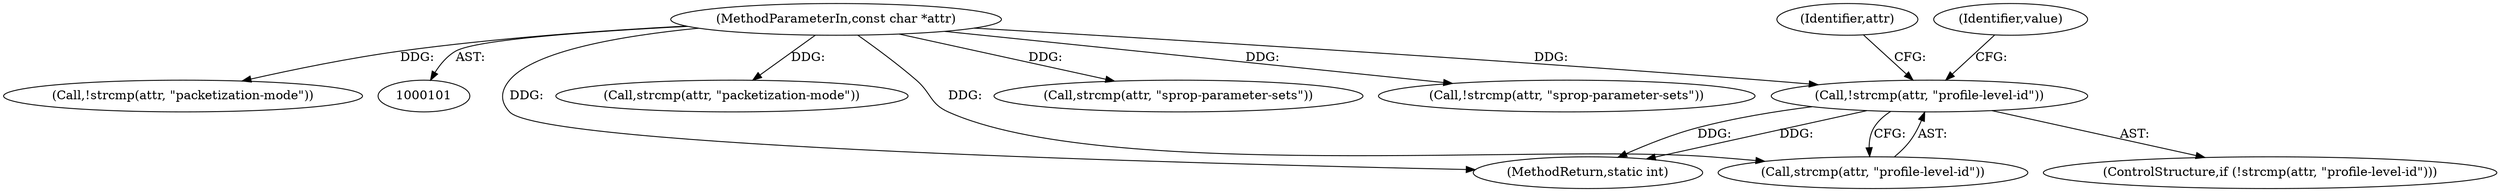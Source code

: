 digraph "0_FFmpeg_c42a1388a6d1bfd8001bf6a4241d8ca27e49326d@API" {
"1000144" [label="(Call,!strcmp(attr, \"profile-level-id\"))"];
"1000105" [label="(MethodParameterIn,const char *attr)"];
"1000219" [label="(MethodReturn,static int)"];
"1000145" [label="(Call,strcmp(attr, \"profile-level-id\"))"];
"1000116" [label="(Call,strcmp(attr, \"packetization-mode\"))"];
"1000161" [label="(Call,strcmp(attr, \"sprop-parameter-sets\"))"];
"1000160" [label="(Call,!strcmp(attr, \"sprop-parameter-sets\"))"];
"1000144" [label="(Call,!strcmp(attr, \"profile-level-id\"))"];
"1000105" [label="(MethodParameterIn,const char *attr)"];
"1000152" [label="(Identifier,value)"];
"1000115" [label="(Call,!strcmp(attr, \"packetization-mode\"))"];
"1000143" [label="(ControlStructure,if (!strcmp(attr, \"profile-level-id\")))"];
"1000162" [label="(Identifier,attr)"];
"1000144" -> "1000143"  [label="AST: "];
"1000144" -> "1000145"  [label="CFG: "];
"1000145" -> "1000144"  [label="AST: "];
"1000152" -> "1000144"  [label="CFG: "];
"1000162" -> "1000144"  [label="CFG: "];
"1000144" -> "1000219"  [label="DDG: "];
"1000144" -> "1000219"  [label="DDG: "];
"1000105" -> "1000144"  [label="DDG: "];
"1000105" -> "1000101"  [label="AST: "];
"1000105" -> "1000219"  [label="DDG: "];
"1000105" -> "1000115"  [label="DDG: "];
"1000105" -> "1000116"  [label="DDG: "];
"1000105" -> "1000145"  [label="DDG: "];
"1000105" -> "1000160"  [label="DDG: "];
"1000105" -> "1000161"  [label="DDG: "];
}
